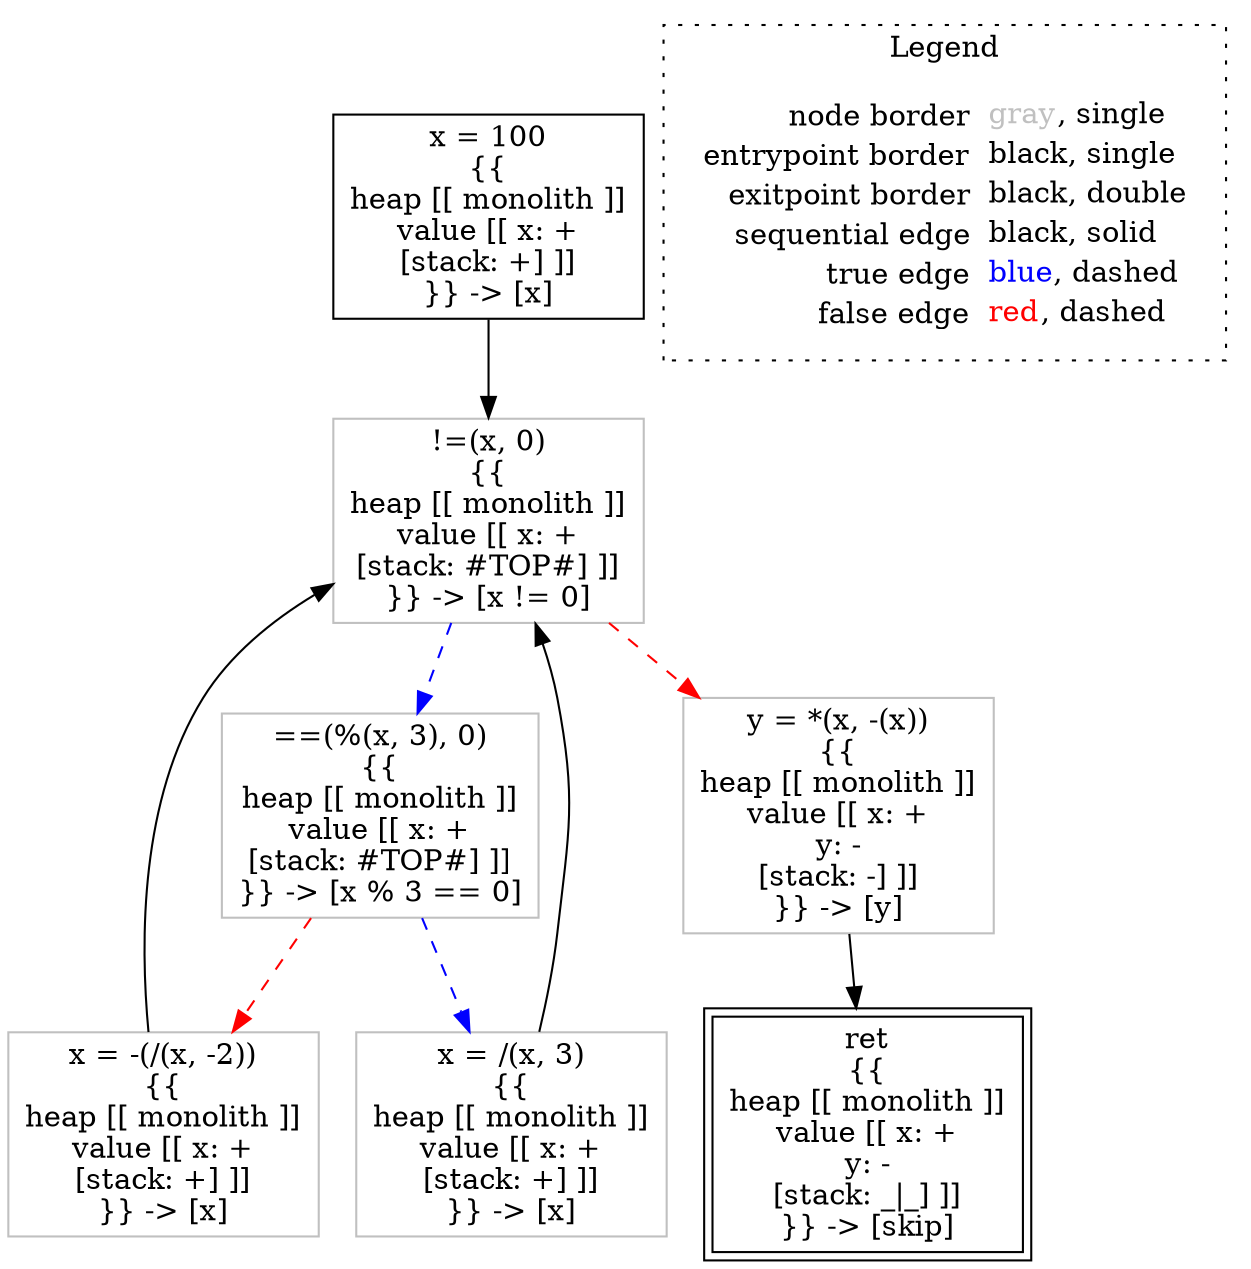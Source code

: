 digraph {
	"node0" [shape="rect",color="black",label=<x = 100<BR/>{{<BR/>heap [[ monolith ]]<BR/>value [[ x: +<BR/>[stack: +] ]]<BR/>}} -&gt; [x]>];
	"node1" [shape="rect",color="gray",label=<==(%(x, 3), 0)<BR/>{{<BR/>heap [[ monolith ]]<BR/>value [[ x: +<BR/>[stack: #TOP#] ]]<BR/>}} -&gt; [x % 3 == 0]>];
	"node2" [shape="rect",color="gray",label=<y = *(x, -(x))<BR/>{{<BR/>heap [[ monolith ]]<BR/>value [[ x: +<BR/>y: -<BR/>[stack: -] ]]<BR/>}} -&gt; [y]>];
	"node3" [shape="rect",color="black",peripheries="2",label=<ret<BR/>{{<BR/>heap [[ monolith ]]<BR/>value [[ x: +<BR/>y: -<BR/>[stack: _|_] ]]<BR/>}} -&gt; [skip]>];
	"node4" [shape="rect",color="gray",label=<!=(x, 0)<BR/>{{<BR/>heap [[ monolith ]]<BR/>value [[ x: +<BR/>[stack: #TOP#] ]]<BR/>}} -&gt; [x != 0]>];
	"node5" [shape="rect",color="gray",label=<x = -(/(x, -2))<BR/>{{<BR/>heap [[ monolith ]]<BR/>value [[ x: +<BR/>[stack: +] ]]<BR/>}} -&gt; [x]>];
	"node6" [shape="rect",color="gray",label=<x = /(x, 3)<BR/>{{<BR/>heap [[ monolith ]]<BR/>value [[ x: +<BR/>[stack: +] ]]<BR/>}} -&gt; [x]>];
	"node1" -> "node5" [color="red",style="dashed"];
	"node1" -> "node6" [color="blue",style="dashed"];
	"node0" -> "node4" [color="black"];
	"node2" -> "node3" [color="black"];
	"node4" -> "node1" [color="blue",style="dashed"];
	"node4" -> "node2" [color="red",style="dashed"];
	"node5" -> "node4" [color="black"];
	"node6" -> "node4" [color="black"];
subgraph cluster_legend {
	label="Legend";
	style=dotted;
	node [shape=plaintext];
	"legend" [label=<<table border="0" cellpadding="2" cellspacing="0" cellborder="0"><tr><td align="right">node border&nbsp;</td><td align="left"><font color="gray">gray</font>, single</td></tr><tr><td align="right">entrypoint border&nbsp;</td><td align="left"><font color="black">black</font>, single</td></tr><tr><td align="right">exitpoint border&nbsp;</td><td align="left"><font color="black">black</font>, double</td></tr><tr><td align="right">sequential edge&nbsp;</td><td align="left"><font color="black">black</font>, solid</td></tr><tr><td align="right">true edge&nbsp;</td><td align="left"><font color="blue">blue</font>, dashed</td></tr><tr><td align="right">false edge&nbsp;</td><td align="left"><font color="red">red</font>, dashed</td></tr></table>>];
}

}
